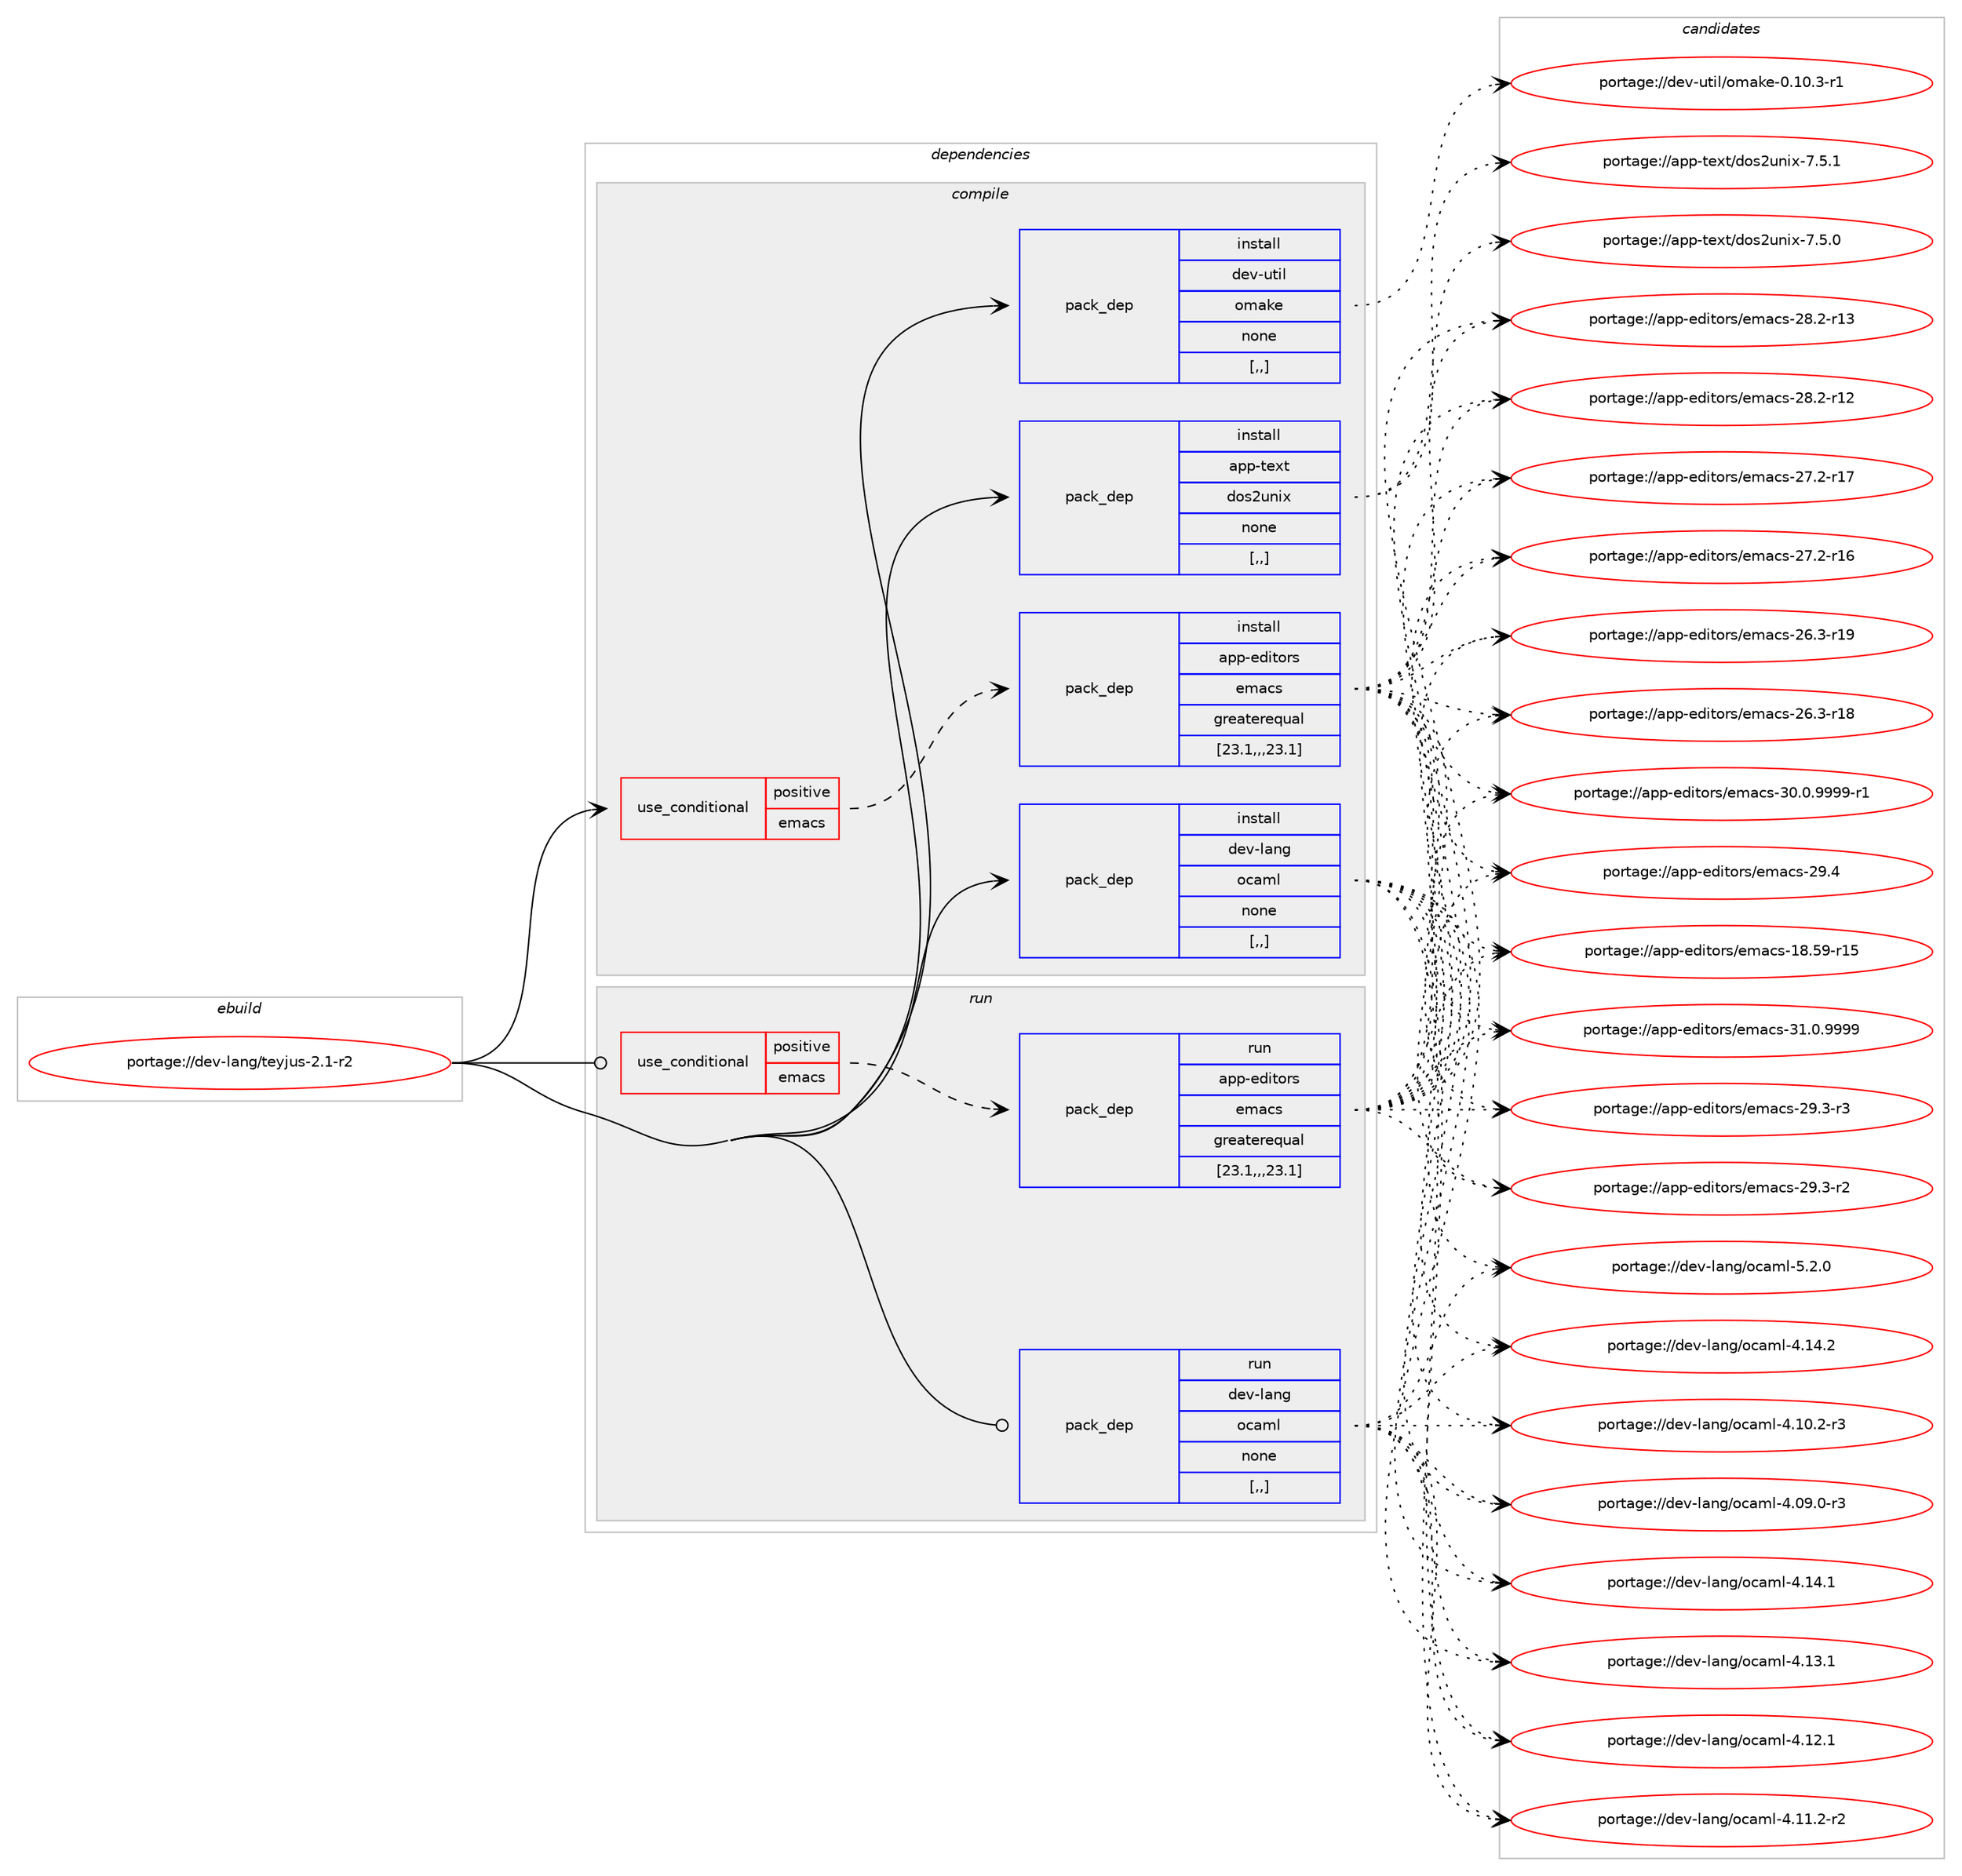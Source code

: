 digraph prolog {

# *************
# Graph options
# *************

newrank=true;
concentrate=true;
compound=true;
graph [rankdir=LR,fontname=Helvetica,fontsize=10,ranksep=1.5];#, ranksep=2.5, nodesep=0.2];
edge  [arrowhead=vee];
node  [fontname=Helvetica,fontsize=10];

# **********
# The ebuild
# **********

subgraph cluster_leftcol {
color=gray;
label=<<i>ebuild</i>>;
id [label="portage://dev-lang/teyjus-2.1-r2", color=red, width=4, href="../dev-lang/teyjus-2.1-r2.svg"];
}

# ****************
# The dependencies
# ****************

subgraph cluster_midcol {
color=gray;
label=<<i>dependencies</i>>;
subgraph cluster_compile {
fillcolor="#eeeeee";
style=filled;
label=<<i>compile</i>>;
subgraph cond25510 {
dependency105869 [label=<<TABLE BORDER="0" CELLBORDER="1" CELLSPACING="0" CELLPADDING="4"><TR><TD ROWSPAN="3" CELLPADDING="10">use_conditional</TD></TR><TR><TD>positive</TD></TR><TR><TD>emacs</TD></TR></TABLE>>, shape=none, color=red];
subgraph pack79209 {
dependency105870 [label=<<TABLE BORDER="0" CELLBORDER="1" CELLSPACING="0" CELLPADDING="4" WIDTH="220"><TR><TD ROWSPAN="6" CELLPADDING="30">pack_dep</TD></TR><TR><TD WIDTH="110">install</TD></TR><TR><TD>app-editors</TD></TR><TR><TD>emacs</TD></TR><TR><TD>greaterequal</TD></TR><TR><TD>[23.1,,,23.1]</TD></TR></TABLE>>, shape=none, color=blue];
}
dependency105869:e -> dependency105870:w [weight=20,style="dashed",arrowhead="vee"];
}
id:e -> dependency105869:w [weight=20,style="solid",arrowhead="vee"];
subgraph pack79210 {
dependency105871 [label=<<TABLE BORDER="0" CELLBORDER="1" CELLSPACING="0" CELLPADDING="4" WIDTH="220"><TR><TD ROWSPAN="6" CELLPADDING="30">pack_dep</TD></TR><TR><TD WIDTH="110">install</TD></TR><TR><TD>app-text</TD></TR><TR><TD>dos2unix</TD></TR><TR><TD>none</TD></TR><TR><TD>[,,]</TD></TR></TABLE>>, shape=none, color=blue];
}
id:e -> dependency105871:w [weight=20,style="solid",arrowhead="vee"];
subgraph pack79211 {
dependency105872 [label=<<TABLE BORDER="0" CELLBORDER="1" CELLSPACING="0" CELLPADDING="4" WIDTH="220"><TR><TD ROWSPAN="6" CELLPADDING="30">pack_dep</TD></TR><TR><TD WIDTH="110">install</TD></TR><TR><TD>dev-lang</TD></TR><TR><TD>ocaml</TD></TR><TR><TD>none</TD></TR><TR><TD>[,,]</TD></TR></TABLE>>, shape=none, color=blue];
}
id:e -> dependency105872:w [weight=20,style="solid",arrowhead="vee"];
subgraph pack79212 {
dependency105873 [label=<<TABLE BORDER="0" CELLBORDER="1" CELLSPACING="0" CELLPADDING="4" WIDTH="220"><TR><TD ROWSPAN="6" CELLPADDING="30">pack_dep</TD></TR><TR><TD WIDTH="110">install</TD></TR><TR><TD>dev-util</TD></TR><TR><TD>omake</TD></TR><TR><TD>none</TD></TR><TR><TD>[,,]</TD></TR></TABLE>>, shape=none, color=blue];
}
id:e -> dependency105873:w [weight=20,style="solid",arrowhead="vee"];
}
subgraph cluster_compileandrun {
fillcolor="#eeeeee";
style=filled;
label=<<i>compile and run</i>>;
}
subgraph cluster_run {
fillcolor="#eeeeee";
style=filled;
label=<<i>run</i>>;
subgraph cond25511 {
dependency105874 [label=<<TABLE BORDER="0" CELLBORDER="1" CELLSPACING="0" CELLPADDING="4"><TR><TD ROWSPAN="3" CELLPADDING="10">use_conditional</TD></TR><TR><TD>positive</TD></TR><TR><TD>emacs</TD></TR></TABLE>>, shape=none, color=red];
subgraph pack79213 {
dependency105875 [label=<<TABLE BORDER="0" CELLBORDER="1" CELLSPACING="0" CELLPADDING="4" WIDTH="220"><TR><TD ROWSPAN="6" CELLPADDING="30">pack_dep</TD></TR><TR><TD WIDTH="110">run</TD></TR><TR><TD>app-editors</TD></TR><TR><TD>emacs</TD></TR><TR><TD>greaterequal</TD></TR><TR><TD>[23.1,,,23.1]</TD></TR></TABLE>>, shape=none, color=blue];
}
dependency105874:e -> dependency105875:w [weight=20,style="dashed",arrowhead="vee"];
}
id:e -> dependency105874:w [weight=20,style="solid",arrowhead="odot"];
subgraph pack79214 {
dependency105876 [label=<<TABLE BORDER="0" CELLBORDER="1" CELLSPACING="0" CELLPADDING="4" WIDTH="220"><TR><TD ROWSPAN="6" CELLPADDING="30">pack_dep</TD></TR><TR><TD WIDTH="110">run</TD></TR><TR><TD>dev-lang</TD></TR><TR><TD>ocaml</TD></TR><TR><TD>none</TD></TR><TR><TD>[,,]</TD></TR></TABLE>>, shape=none, color=blue];
}
id:e -> dependency105876:w [weight=20,style="solid",arrowhead="odot"];
}
}

# **************
# The candidates
# **************

subgraph cluster_choices {
rank=same;
color=gray;
label=<<i>candidates</i>>;

subgraph choice79209 {
color=black;
nodesep=1;
choice971121124510110010511611111411547101109979911545514946484657575757 [label="portage://app-editors/emacs-31.0.9999", color=red, width=4,href="../app-editors/emacs-31.0.9999.svg"];
choice9711211245101100105116111114115471011099799115455148464846575757574511449 [label="portage://app-editors/emacs-30.0.9999-r1", color=red, width=4,href="../app-editors/emacs-30.0.9999-r1.svg"];
choice97112112451011001051161111141154710110997991154550574652 [label="portage://app-editors/emacs-29.4", color=red, width=4,href="../app-editors/emacs-29.4.svg"];
choice971121124510110010511611111411547101109979911545505746514511451 [label="portage://app-editors/emacs-29.3-r3", color=red, width=4,href="../app-editors/emacs-29.3-r3.svg"];
choice971121124510110010511611111411547101109979911545505746514511450 [label="portage://app-editors/emacs-29.3-r2", color=red, width=4,href="../app-editors/emacs-29.3-r2.svg"];
choice97112112451011001051161111141154710110997991154550564650451144951 [label="portage://app-editors/emacs-28.2-r13", color=red, width=4,href="../app-editors/emacs-28.2-r13.svg"];
choice97112112451011001051161111141154710110997991154550564650451144950 [label="portage://app-editors/emacs-28.2-r12", color=red, width=4,href="../app-editors/emacs-28.2-r12.svg"];
choice97112112451011001051161111141154710110997991154550554650451144955 [label="portage://app-editors/emacs-27.2-r17", color=red, width=4,href="../app-editors/emacs-27.2-r17.svg"];
choice97112112451011001051161111141154710110997991154550554650451144954 [label="portage://app-editors/emacs-27.2-r16", color=red, width=4,href="../app-editors/emacs-27.2-r16.svg"];
choice97112112451011001051161111141154710110997991154550544651451144957 [label="portage://app-editors/emacs-26.3-r19", color=red, width=4,href="../app-editors/emacs-26.3-r19.svg"];
choice97112112451011001051161111141154710110997991154550544651451144956 [label="portage://app-editors/emacs-26.3-r18", color=red, width=4,href="../app-editors/emacs-26.3-r18.svg"];
choice9711211245101100105116111114115471011099799115454956465357451144953 [label="portage://app-editors/emacs-18.59-r15", color=red, width=4,href="../app-editors/emacs-18.59-r15.svg"];
dependency105870:e -> choice971121124510110010511611111411547101109979911545514946484657575757:w [style=dotted,weight="100"];
dependency105870:e -> choice9711211245101100105116111114115471011099799115455148464846575757574511449:w [style=dotted,weight="100"];
dependency105870:e -> choice97112112451011001051161111141154710110997991154550574652:w [style=dotted,weight="100"];
dependency105870:e -> choice971121124510110010511611111411547101109979911545505746514511451:w [style=dotted,weight="100"];
dependency105870:e -> choice971121124510110010511611111411547101109979911545505746514511450:w [style=dotted,weight="100"];
dependency105870:e -> choice97112112451011001051161111141154710110997991154550564650451144951:w [style=dotted,weight="100"];
dependency105870:e -> choice97112112451011001051161111141154710110997991154550564650451144950:w [style=dotted,weight="100"];
dependency105870:e -> choice97112112451011001051161111141154710110997991154550554650451144955:w [style=dotted,weight="100"];
dependency105870:e -> choice97112112451011001051161111141154710110997991154550554650451144954:w [style=dotted,weight="100"];
dependency105870:e -> choice97112112451011001051161111141154710110997991154550544651451144957:w [style=dotted,weight="100"];
dependency105870:e -> choice97112112451011001051161111141154710110997991154550544651451144956:w [style=dotted,weight="100"];
dependency105870:e -> choice9711211245101100105116111114115471011099799115454956465357451144953:w [style=dotted,weight="100"];
}
subgraph choice79210 {
color=black;
nodesep=1;
choice97112112451161011201164710011111550117110105120455546534649 [label="portage://app-text/dos2unix-7.5.1", color=red, width=4,href="../app-text/dos2unix-7.5.1.svg"];
choice97112112451161011201164710011111550117110105120455546534648 [label="portage://app-text/dos2unix-7.5.0", color=red, width=4,href="../app-text/dos2unix-7.5.0.svg"];
dependency105871:e -> choice97112112451161011201164710011111550117110105120455546534649:w [style=dotted,weight="100"];
dependency105871:e -> choice97112112451161011201164710011111550117110105120455546534648:w [style=dotted,weight="100"];
}
subgraph choice79211 {
color=black;
nodesep=1;
choice1001011184510897110103471119997109108455346504648 [label="portage://dev-lang/ocaml-5.2.0", color=red, width=4,href="../dev-lang/ocaml-5.2.0.svg"];
choice100101118451089711010347111999710910845524649524650 [label="portage://dev-lang/ocaml-4.14.2", color=red, width=4,href="../dev-lang/ocaml-4.14.2.svg"];
choice100101118451089711010347111999710910845524649524649 [label="portage://dev-lang/ocaml-4.14.1", color=red, width=4,href="../dev-lang/ocaml-4.14.1.svg"];
choice100101118451089711010347111999710910845524649514649 [label="portage://dev-lang/ocaml-4.13.1", color=red, width=4,href="../dev-lang/ocaml-4.13.1.svg"];
choice100101118451089711010347111999710910845524649504649 [label="portage://dev-lang/ocaml-4.12.1", color=red, width=4,href="../dev-lang/ocaml-4.12.1.svg"];
choice1001011184510897110103471119997109108455246494946504511450 [label="portage://dev-lang/ocaml-4.11.2-r2", color=red, width=4,href="../dev-lang/ocaml-4.11.2-r2.svg"];
choice1001011184510897110103471119997109108455246494846504511451 [label="portage://dev-lang/ocaml-4.10.2-r3", color=red, width=4,href="../dev-lang/ocaml-4.10.2-r3.svg"];
choice1001011184510897110103471119997109108455246485746484511451 [label="portage://dev-lang/ocaml-4.09.0-r3", color=red, width=4,href="../dev-lang/ocaml-4.09.0-r3.svg"];
dependency105872:e -> choice1001011184510897110103471119997109108455346504648:w [style=dotted,weight="100"];
dependency105872:e -> choice100101118451089711010347111999710910845524649524650:w [style=dotted,weight="100"];
dependency105872:e -> choice100101118451089711010347111999710910845524649524649:w [style=dotted,weight="100"];
dependency105872:e -> choice100101118451089711010347111999710910845524649514649:w [style=dotted,weight="100"];
dependency105872:e -> choice100101118451089711010347111999710910845524649504649:w [style=dotted,weight="100"];
dependency105872:e -> choice1001011184510897110103471119997109108455246494946504511450:w [style=dotted,weight="100"];
dependency105872:e -> choice1001011184510897110103471119997109108455246494846504511451:w [style=dotted,weight="100"];
dependency105872:e -> choice1001011184510897110103471119997109108455246485746484511451:w [style=dotted,weight="100"];
}
subgraph choice79212 {
color=black;
nodesep=1;
choice100101118451171161051084711110997107101454846494846514511449 [label="portage://dev-util/omake-0.10.3-r1", color=red, width=4,href="../dev-util/omake-0.10.3-r1.svg"];
dependency105873:e -> choice100101118451171161051084711110997107101454846494846514511449:w [style=dotted,weight="100"];
}
subgraph choice79213 {
color=black;
nodesep=1;
choice971121124510110010511611111411547101109979911545514946484657575757 [label="portage://app-editors/emacs-31.0.9999", color=red, width=4,href="../app-editors/emacs-31.0.9999.svg"];
choice9711211245101100105116111114115471011099799115455148464846575757574511449 [label="portage://app-editors/emacs-30.0.9999-r1", color=red, width=4,href="../app-editors/emacs-30.0.9999-r1.svg"];
choice97112112451011001051161111141154710110997991154550574652 [label="portage://app-editors/emacs-29.4", color=red, width=4,href="../app-editors/emacs-29.4.svg"];
choice971121124510110010511611111411547101109979911545505746514511451 [label="portage://app-editors/emacs-29.3-r3", color=red, width=4,href="../app-editors/emacs-29.3-r3.svg"];
choice971121124510110010511611111411547101109979911545505746514511450 [label="portage://app-editors/emacs-29.3-r2", color=red, width=4,href="../app-editors/emacs-29.3-r2.svg"];
choice97112112451011001051161111141154710110997991154550564650451144951 [label="portage://app-editors/emacs-28.2-r13", color=red, width=4,href="../app-editors/emacs-28.2-r13.svg"];
choice97112112451011001051161111141154710110997991154550564650451144950 [label="portage://app-editors/emacs-28.2-r12", color=red, width=4,href="../app-editors/emacs-28.2-r12.svg"];
choice97112112451011001051161111141154710110997991154550554650451144955 [label="portage://app-editors/emacs-27.2-r17", color=red, width=4,href="../app-editors/emacs-27.2-r17.svg"];
choice97112112451011001051161111141154710110997991154550554650451144954 [label="portage://app-editors/emacs-27.2-r16", color=red, width=4,href="../app-editors/emacs-27.2-r16.svg"];
choice97112112451011001051161111141154710110997991154550544651451144957 [label="portage://app-editors/emacs-26.3-r19", color=red, width=4,href="../app-editors/emacs-26.3-r19.svg"];
choice97112112451011001051161111141154710110997991154550544651451144956 [label="portage://app-editors/emacs-26.3-r18", color=red, width=4,href="../app-editors/emacs-26.3-r18.svg"];
choice9711211245101100105116111114115471011099799115454956465357451144953 [label="portage://app-editors/emacs-18.59-r15", color=red, width=4,href="../app-editors/emacs-18.59-r15.svg"];
dependency105875:e -> choice971121124510110010511611111411547101109979911545514946484657575757:w [style=dotted,weight="100"];
dependency105875:e -> choice9711211245101100105116111114115471011099799115455148464846575757574511449:w [style=dotted,weight="100"];
dependency105875:e -> choice97112112451011001051161111141154710110997991154550574652:w [style=dotted,weight="100"];
dependency105875:e -> choice971121124510110010511611111411547101109979911545505746514511451:w [style=dotted,weight="100"];
dependency105875:e -> choice971121124510110010511611111411547101109979911545505746514511450:w [style=dotted,weight="100"];
dependency105875:e -> choice97112112451011001051161111141154710110997991154550564650451144951:w [style=dotted,weight="100"];
dependency105875:e -> choice97112112451011001051161111141154710110997991154550564650451144950:w [style=dotted,weight="100"];
dependency105875:e -> choice97112112451011001051161111141154710110997991154550554650451144955:w [style=dotted,weight="100"];
dependency105875:e -> choice97112112451011001051161111141154710110997991154550554650451144954:w [style=dotted,weight="100"];
dependency105875:e -> choice97112112451011001051161111141154710110997991154550544651451144957:w [style=dotted,weight="100"];
dependency105875:e -> choice97112112451011001051161111141154710110997991154550544651451144956:w [style=dotted,weight="100"];
dependency105875:e -> choice9711211245101100105116111114115471011099799115454956465357451144953:w [style=dotted,weight="100"];
}
subgraph choice79214 {
color=black;
nodesep=1;
choice1001011184510897110103471119997109108455346504648 [label="portage://dev-lang/ocaml-5.2.0", color=red, width=4,href="../dev-lang/ocaml-5.2.0.svg"];
choice100101118451089711010347111999710910845524649524650 [label="portage://dev-lang/ocaml-4.14.2", color=red, width=4,href="../dev-lang/ocaml-4.14.2.svg"];
choice100101118451089711010347111999710910845524649524649 [label="portage://dev-lang/ocaml-4.14.1", color=red, width=4,href="../dev-lang/ocaml-4.14.1.svg"];
choice100101118451089711010347111999710910845524649514649 [label="portage://dev-lang/ocaml-4.13.1", color=red, width=4,href="../dev-lang/ocaml-4.13.1.svg"];
choice100101118451089711010347111999710910845524649504649 [label="portage://dev-lang/ocaml-4.12.1", color=red, width=4,href="../dev-lang/ocaml-4.12.1.svg"];
choice1001011184510897110103471119997109108455246494946504511450 [label="portage://dev-lang/ocaml-4.11.2-r2", color=red, width=4,href="../dev-lang/ocaml-4.11.2-r2.svg"];
choice1001011184510897110103471119997109108455246494846504511451 [label="portage://dev-lang/ocaml-4.10.2-r3", color=red, width=4,href="../dev-lang/ocaml-4.10.2-r3.svg"];
choice1001011184510897110103471119997109108455246485746484511451 [label="portage://dev-lang/ocaml-4.09.0-r3", color=red, width=4,href="../dev-lang/ocaml-4.09.0-r3.svg"];
dependency105876:e -> choice1001011184510897110103471119997109108455346504648:w [style=dotted,weight="100"];
dependency105876:e -> choice100101118451089711010347111999710910845524649524650:w [style=dotted,weight="100"];
dependency105876:e -> choice100101118451089711010347111999710910845524649524649:w [style=dotted,weight="100"];
dependency105876:e -> choice100101118451089711010347111999710910845524649514649:w [style=dotted,weight="100"];
dependency105876:e -> choice100101118451089711010347111999710910845524649504649:w [style=dotted,weight="100"];
dependency105876:e -> choice1001011184510897110103471119997109108455246494946504511450:w [style=dotted,weight="100"];
dependency105876:e -> choice1001011184510897110103471119997109108455246494846504511451:w [style=dotted,weight="100"];
dependency105876:e -> choice1001011184510897110103471119997109108455246485746484511451:w [style=dotted,weight="100"];
}
}

}
